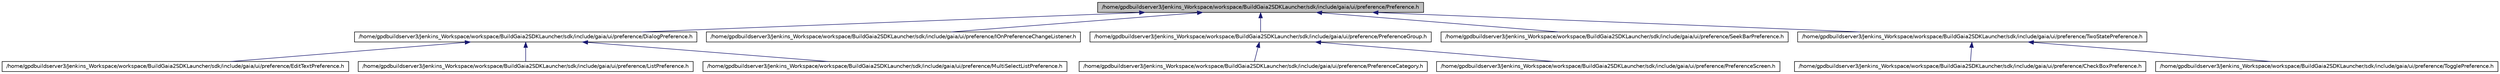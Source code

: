 digraph G
{
  edge [fontname="Helvetica",fontsize="10",labelfontname="Helvetica",labelfontsize="10"];
  node [fontname="Helvetica",fontsize="10",shape=record];
  Node1 [label="/home/gpdbuildserver3/Jenkins_Workspace/workspace/BuildGaia2SDKLauncher/sdk/include/gaia/ui/preference/Preference.h",height=0.2,width=0.4,color="black", fillcolor="grey75", style="filled" fontcolor="black"];
  Node1 -> Node2 [dir=back,color="midnightblue",fontsize="10",style="solid",fontname="Helvetica"];
  Node2 [label="/home/gpdbuildserver3/Jenkins_Workspace/workspace/BuildGaia2SDKLauncher/sdk/include/gaia/ui/preference/DialogPreference.h",height=0.2,width=0.4,color="black", fillcolor="white", style="filled",URL="$d6/dc1/_dialog_preference_8h.html"];
  Node2 -> Node3 [dir=back,color="midnightblue",fontsize="10",style="solid",fontname="Helvetica"];
  Node3 [label="/home/gpdbuildserver3/Jenkins_Workspace/workspace/BuildGaia2SDKLauncher/sdk/include/gaia/ui/preference/EditTextPreference.h",height=0.2,width=0.4,color="black", fillcolor="white", style="filled",URL="$db/da0/_edit_text_preference_8h.html"];
  Node2 -> Node4 [dir=back,color="midnightblue",fontsize="10",style="solid",fontname="Helvetica"];
  Node4 [label="/home/gpdbuildserver3/Jenkins_Workspace/workspace/BuildGaia2SDKLauncher/sdk/include/gaia/ui/preference/ListPreference.h",height=0.2,width=0.4,color="black", fillcolor="white", style="filled",URL="$d6/dc3/_list_preference_8h.html"];
  Node2 -> Node5 [dir=back,color="midnightblue",fontsize="10",style="solid",fontname="Helvetica"];
  Node5 [label="/home/gpdbuildserver3/Jenkins_Workspace/workspace/BuildGaia2SDKLauncher/sdk/include/gaia/ui/preference/MultiSelectListPreference.h",height=0.2,width=0.4,color="black", fillcolor="white", style="filled",URL="$d0/d18/_multi_select_list_preference_8h.html"];
  Node1 -> Node6 [dir=back,color="midnightblue",fontsize="10",style="solid",fontname="Helvetica"];
  Node6 [label="/home/gpdbuildserver3/Jenkins_Workspace/workspace/BuildGaia2SDKLauncher/sdk/include/gaia/ui/preference/IOnPreferenceChangeListener.h",height=0.2,width=0.4,color="black", fillcolor="white", style="filled",URL="$d5/dee/_i_on_preference_change_listener_8h.html"];
  Node1 -> Node7 [dir=back,color="midnightblue",fontsize="10",style="solid",fontname="Helvetica"];
  Node7 [label="/home/gpdbuildserver3/Jenkins_Workspace/workspace/BuildGaia2SDKLauncher/sdk/include/gaia/ui/preference/PreferenceGroup.h",height=0.2,width=0.4,color="black", fillcolor="white", style="filled",URL="$d9/dd9/_preference_group_8h.html"];
  Node7 -> Node8 [dir=back,color="midnightblue",fontsize="10",style="solid",fontname="Helvetica"];
  Node8 [label="/home/gpdbuildserver3/Jenkins_Workspace/workspace/BuildGaia2SDKLauncher/sdk/include/gaia/ui/preference/PreferenceCategory.h",height=0.2,width=0.4,color="black", fillcolor="white", style="filled",URL="$d5/dc4/_preference_category_8h.html"];
  Node7 -> Node9 [dir=back,color="midnightblue",fontsize="10",style="solid",fontname="Helvetica"];
  Node9 [label="/home/gpdbuildserver3/Jenkins_Workspace/workspace/BuildGaia2SDKLauncher/sdk/include/gaia/ui/preference/PreferenceScreen.h",height=0.2,width=0.4,color="black", fillcolor="white", style="filled",URL="$de/d22/_preference_screen_8h.html"];
  Node1 -> Node10 [dir=back,color="midnightblue",fontsize="10",style="solid",fontname="Helvetica"];
  Node10 [label="/home/gpdbuildserver3/Jenkins_Workspace/workspace/BuildGaia2SDKLauncher/sdk/include/gaia/ui/preference/SeekBarPreference.h",height=0.2,width=0.4,color="black", fillcolor="white", style="filled",URL="$d4/d10/_seek_bar_preference_8h.html"];
  Node1 -> Node11 [dir=back,color="midnightblue",fontsize="10",style="solid",fontname="Helvetica"];
  Node11 [label="/home/gpdbuildserver3/Jenkins_Workspace/workspace/BuildGaia2SDKLauncher/sdk/include/gaia/ui/preference/TwoStatePreference.h",height=0.2,width=0.4,color="black", fillcolor="white", style="filled",URL="$d2/d81/_two_state_preference_8h.html"];
  Node11 -> Node12 [dir=back,color="midnightblue",fontsize="10",style="solid",fontname="Helvetica"];
  Node12 [label="/home/gpdbuildserver3/Jenkins_Workspace/workspace/BuildGaia2SDKLauncher/sdk/include/gaia/ui/preference/CheckBoxPreference.h",height=0.2,width=0.4,color="black", fillcolor="white", style="filled",URL="$d5/d07/_check_box_preference_8h.html"];
  Node11 -> Node13 [dir=back,color="midnightblue",fontsize="10",style="solid",fontname="Helvetica"];
  Node13 [label="/home/gpdbuildserver3/Jenkins_Workspace/workspace/BuildGaia2SDKLauncher/sdk/include/gaia/ui/preference/TogglePreference.h",height=0.2,width=0.4,color="black", fillcolor="white", style="filled",URL="$d6/d67/_toggle_preference_8h.html"];
}
